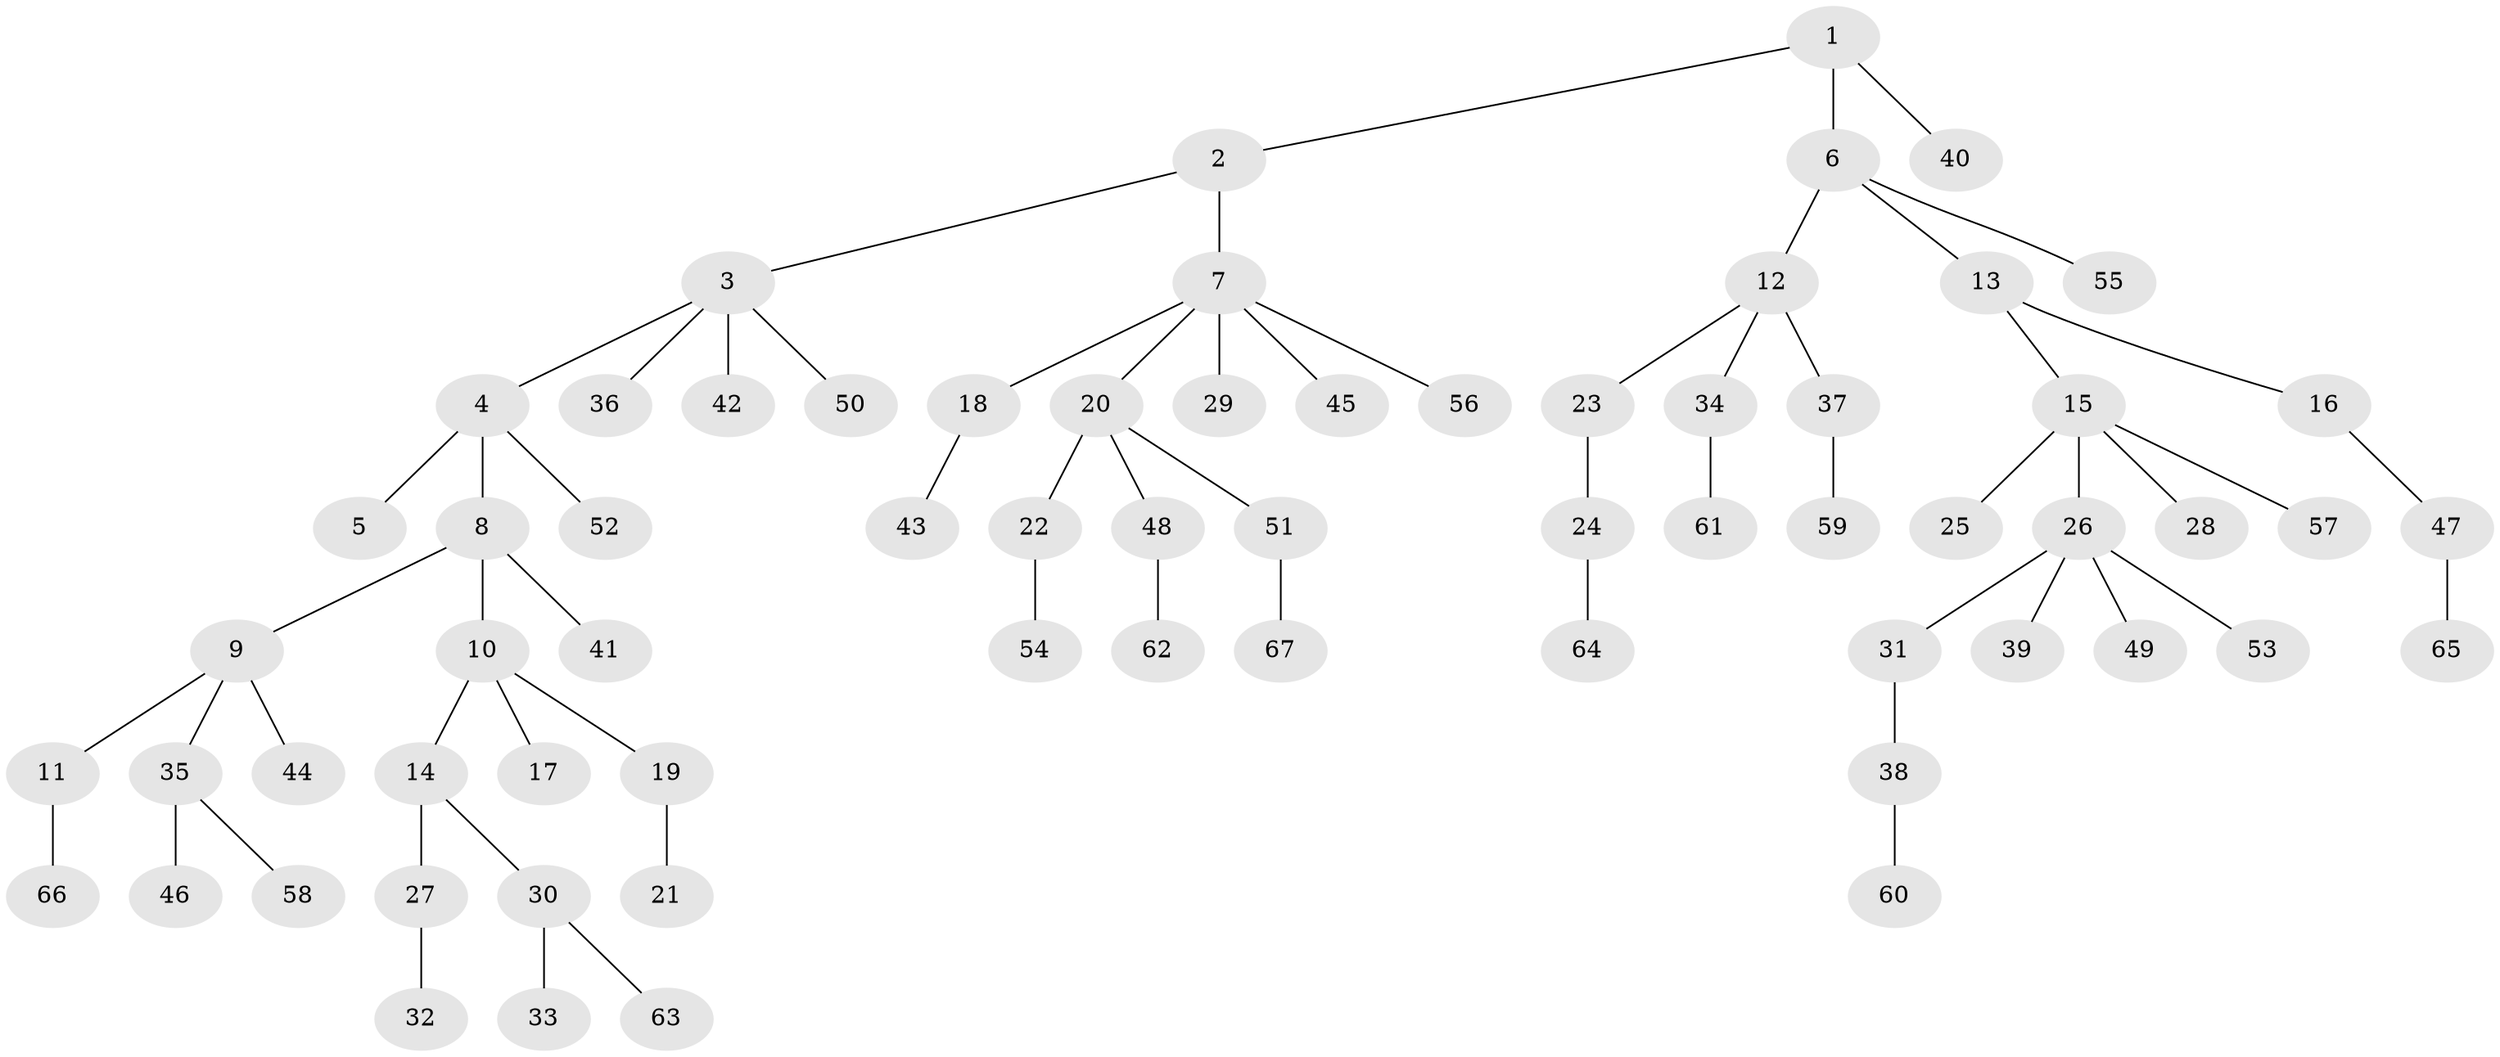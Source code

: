 // coarse degree distribution, {4: 0.05, 5: 0.025, 6: 0.05, 1: 0.675, 10: 0.025, 3: 0.05, 2: 0.125}
// Generated by graph-tools (version 1.1) at 2025/19/03/04/25 18:19:18]
// undirected, 67 vertices, 66 edges
graph export_dot {
graph [start="1"]
  node [color=gray90,style=filled];
  1;
  2;
  3;
  4;
  5;
  6;
  7;
  8;
  9;
  10;
  11;
  12;
  13;
  14;
  15;
  16;
  17;
  18;
  19;
  20;
  21;
  22;
  23;
  24;
  25;
  26;
  27;
  28;
  29;
  30;
  31;
  32;
  33;
  34;
  35;
  36;
  37;
  38;
  39;
  40;
  41;
  42;
  43;
  44;
  45;
  46;
  47;
  48;
  49;
  50;
  51;
  52;
  53;
  54;
  55;
  56;
  57;
  58;
  59;
  60;
  61;
  62;
  63;
  64;
  65;
  66;
  67;
  1 -- 2;
  1 -- 6;
  1 -- 40;
  2 -- 3;
  2 -- 7;
  3 -- 4;
  3 -- 36;
  3 -- 42;
  3 -- 50;
  4 -- 5;
  4 -- 8;
  4 -- 52;
  6 -- 12;
  6 -- 13;
  6 -- 55;
  7 -- 18;
  7 -- 20;
  7 -- 29;
  7 -- 45;
  7 -- 56;
  8 -- 9;
  8 -- 10;
  8 -- 41;
  9 -- 11;
  9 -- 35;
  9 -- 44;
  10 -- 14;
  10 -- 17;
  10 -- 19;
  11 -- 66;
  12 -- 23;
  12 -- 34;
  12 -- 37;
  13 -- 15;
  13 -- 16;
  14 -- 27;
  14 -- 30;
  15 -- 25;
  15 -- 26;
  15 -- 28;
  15 -- 57;
  16 -- 47;
  18 -- 43;
  19 -- 21;
  20 -- 22;
  20 -- 48;
  20 -- 51;
  22 -- 54;
  23 -- 24;
  24 -- 64;
  26 -- 31;
  26 -- 39;
  26 -- 49;
  26 -- 53;
  27 -- 32;
  30 -- 33;
  30 -- 63;
  31 -- 38;
  34 -- 61;
  35 -- 46;
  35 -- 58;
  37 -- 59;
  38 -- 60;
  47 -- 65;
  48 -- 62;
  51 -- 67;
}
